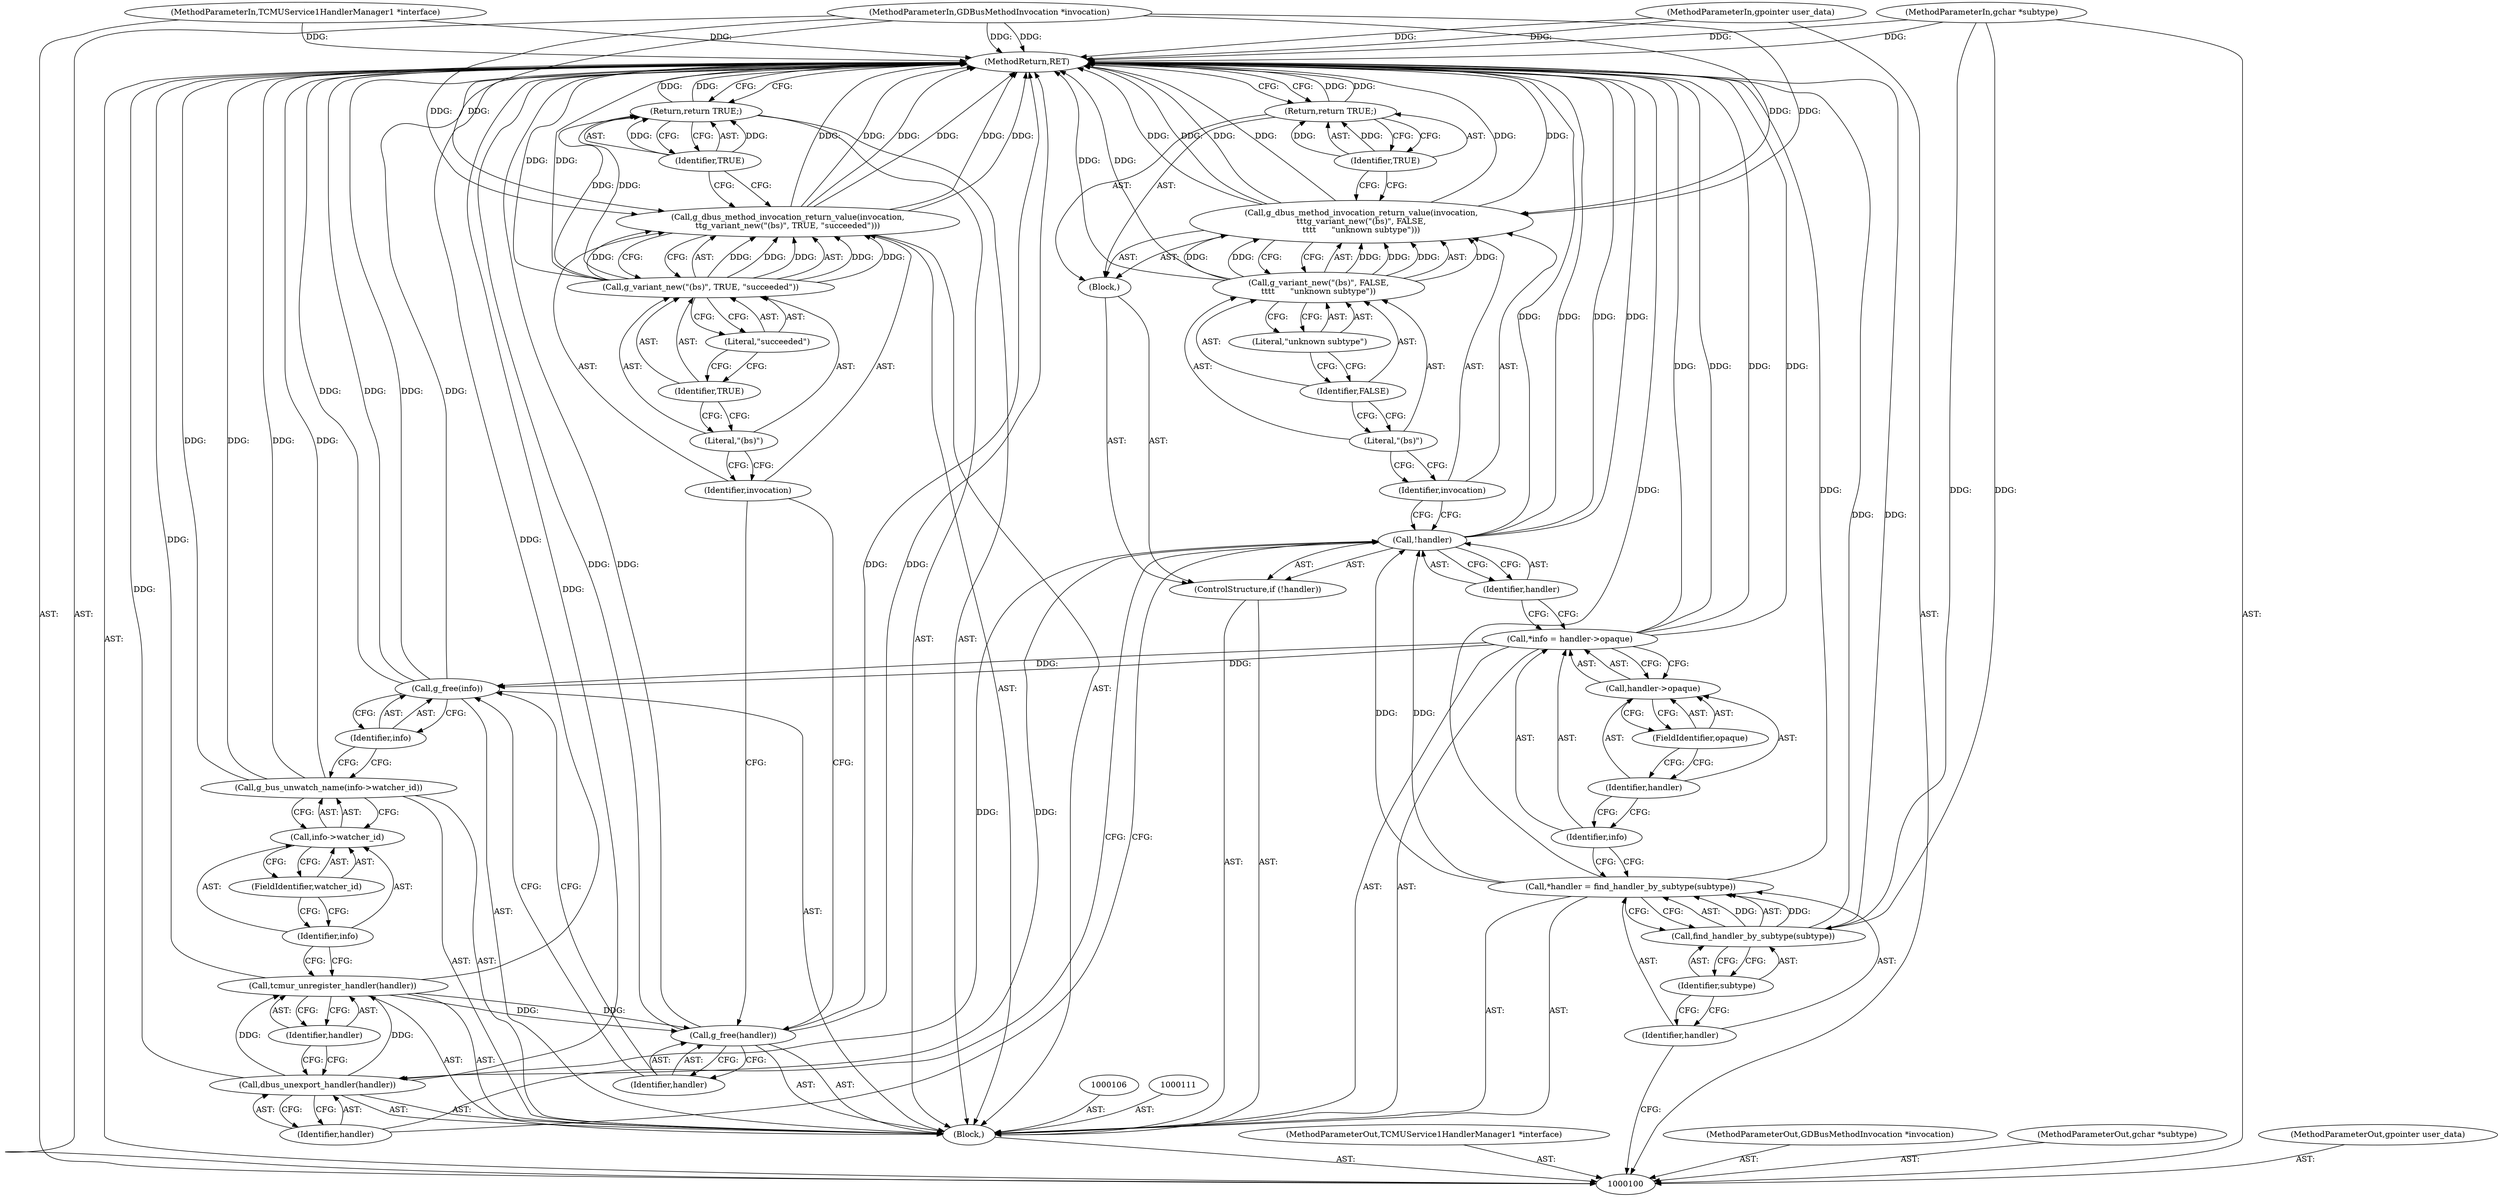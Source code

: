 digraph "1_tcmu-runner_e2d953050766ac538615a811c64b34358614edce" {
"1000149" [label="(MethodReturn,RET)"];
"1000101" [label="(MethodParameterIn,TCMUService1HandlerManager1 *interface)"];
"1000206" [label="(MethodParameterOut,TCMUService1HandlerManager1 *interface)"];
"1000121" [label="(Call,g_dbus_method_invocation_return_value(invocation,\n\t\t\tg_variant_new(\"(bs)\", FALSE,\n\t\t\t\t      \"unknown subtype\")))"];
"1000122" [label="(Identifier,invocation)"];
"1000124" [label="(Literal,\"(bs)\")"];
"1000125" [label="(Identifier,FALSE)"];
"1000123" [label="(Call,g_variant_new(\"(bs)\", FALSE,\n\t\t\t\t      \"unknown subtype\"))"];
"1000126" [label="(Literal,\"unknown subtype\")"];
"1000127" [label="(Return,return TRUE;)"];
"1000128" [label="(Identifier,TRUE)"];
"1000129" [label="(Call,dbus_unexport_handler(handler))"];
"1000130" [label="(Identifier,handler)"];
"1000131" [label="(Call,tcmur_unregister_handler(handler))"];
"1000132" [label="(Identifier,handler)"];
"1000133" [label="(Call,g_bus_unwatch_name(info->watcher_id))"];
"1000134" [label="(Call,info->watcher_id)"];
"1000135" [label="(Identifier,info)"];
"1000136" [label="(FieldIdentifier,watcher_id)"];
"1000137" [label="(Call,g_free(info))"];
"1000138" [label="(Identifier,info)"];
"1000139" [label="(Call,g_free(handler))"];
"1000140" [label="(Identifier,handler)"];
"1000102" [label="(MethodParameterIn,GDBusMethodInvocation *invocation)"];
"1000207" [label="(MethodParameterOut,GDBusMethodInvocation *invocation)"];
"1000141" [label="(Call,g_dbus_method_invocation_return_value(invocation,\n\t\tg_variant_new(\"(bs)\", TRUE, \"succeeded\")))"];
"1000142" [label="(Identifier,invocation)"];
"1000144" [label="(Literal,\"(bs)\")"];
"1000143" [label="(Call,g_variant_new(\"(bs)\", TRUE, \"succeeded\"))"];
"1000145" [label="(Identifier,TRUE)"];
"1000146" [label="(Literal,\"succeeded\")"];
"1000147" [label="(Return,return TRUE;)"];
"1000148" [label="(Identifier,TRUE)"];
"1000103" [label="(MethodParameterIn,gchar *subtype)"];
"1000208" [label="(MethodParameterOut,gchar *subtype)"];
"1000104" [label="(MethodParameterIn,gpointer user_data)"];
"1000209" [label="(MethodParameterOut,gpointer user_data)"];
"1000105" [label="(Block,)"];
"1000107" [label="(Call,*handler = find_handler_by_subtype(subtype))"];
"1000108" [label="(Identifier,handler)"];
"1000109" [label="(Call,find_handler_by_subtype(subtype))"];
"1000110" [label="(Identifier,subtype)"];
"1000112" [label="(Call,*info = handler->opaque)"];
"1000113" [label="(Identifier,info)"];
"1000114" [label="(Call,handler->opaque)"];
"1000115" [label="(Identifier,handler)"];
"1000116" [label="(FieldIdentifier,opaque)"];
"1000120" [label="(Block,)"];
"1000117" [label="(ControlStructure,if (!handler))"];
"1000118" [label="(Call,!handler)"];
"1000119" [label="(Identifier,handler)"];
"1000149" -> "1000100"  [label="AST: "];
"1000149" -> "1000127"  [label="CFG: "];
"1000149" -> "1000147"  [label="CFG: "];
"1000147" -> "1000149"  [label="DDG: "];
"1000127" -> "1000149"  [label="DDG: "];
"1000141" -> "1000149"  [label="DDG: "];
"1000141" -> "1000149"  [label="DDG: "];
"1000141" -> "1000149"  [label="DDG: "];
"1000123" -> "1000149"  [label="DDG: "];
"1000104" -> "1000149"  [label="DDG: "];
"1000112" -> "1000149"  [label="DDG: "];
"1000112" -> "1000149"  [label="DDG: "];
"1000139" -> "1000149"  [label="DDG: "];
"1000139" -> "1000149"  [label="DDG: "];
"1000121" -> "1000149"  [label="DDG: "];
"1000121" -> "1000149"  [label="DDG: "];
"1000121" -> "1000149"  [label="DDG: "];
"1000118" -> "1000149"  [label="DDG: "];
"1000118" -> "1000149"  [label="DDG: "];
"1000137" -> "1000149"  [label="DDG: "];
"1000137" -> "1000149"  [label="DDG: "];
"1000131" -> "1000149"  [label="DDG: "];
"1000129" -> "1000149"  [label="DDG: "];
"1000103" -> "1000149"  [label="DDG: "];
"1000133" -> "1000149"  [label="DDG: "];
"1000133" -> "1000149"  [label="DDG: "];
"1000102" -> "1000149"  [label="DDG: "];
"1000101" -> "1000149"  [label="DDG: "];
"1000109" -> "1000149"  [label="DDG: "];
"1000143" -> "1000149"  [label="DDG: "];
"1000107" -> "1000149"  [label="DDG: "];
"1000101" -> "1000100"  [label="AST: "];
"1000101" -> "1000149"  [label="DDG: "];
"1000206" -> "1000100"  [label="AST: "];
"1000121" -> "1000120"  [label="AST: "];
"1000121" -> "1000123"  [label="CFG: "];
"1000122" -> "1000121"  [label="AST: "];
"1000123" -> "1000121"  [label="AST: "];
"1000128" -> "1000121"  [label="CFG: "];
"1000121" -> "1000149"  [label="DDG: "];
"1000121" -> "1000149"  [label="DDG: "];
"1000121" -> "1000149"  [label="DDG: "];
"1000102" -> "1000121"  [label="DDG: "];
"1000123" -> "1000121"  [label="DDG: "];
"1000123" -> "1000121"  [label="DDG: "];
"1000123" -> "1000121"  [label="DDG: "];
"1000122" -> "1000121"  [label="AST: "];
"1000122" -> "1000118"  [label="CFG: "];
"1000124" -> "1000122"  [label="CFG: "];
"1000124" -> "1000123"  [label="AST: "];
"1000124" -> "1000122"  [label="CFG: "];
"1000125" -> "1000124"  [label="CFG: "];
"1000125" -> "1000123"  [label="AST: "];
"1000125" -> "1000124"  [label="CFG: "];
"1000126" -> "1000125"  [label="CFG: "];
"1000123" -> "1000121"  [label="AST: "];
"1000123" -> "1000126"  [label="CFG: "];
"1000124" -> "1000123"  [label="AST: "];
"1000125" -> "1000123"  [label="AST: "];
"1000126" -> "1000123"  [label="AST: "];
"1000121" -> "1000123"  [label="CFG: "];
"1000123" -> "1000149"  [label="DDG: "];
"1000123" -> "1000121"  [label="DDG: "];
"1000123" -> "1000121"  [label="DDG: "];
"1000123" -> "1000121"  [label="DDG: "];
"1000126" -> "1000123"  [label="AST: "];
"1000126" -> "1000125"  [label="CFG: "];
"1000123" -> "1000126"  [label="CFG: "];
"1000127" -> "1000120"  [label="AST: "];
"1000127" -> "1000128"  [label="CFG: "];
"1000128" -> "1000127"  [label="AST: "];
"1000149" -> "1000127"  [label="CFG: "];
"1000127" -> "1000149"  [label="DDG: "];
"1000128" -> "1000127"  [label="DDG: "];
"1000128" -> "1000127"  [label="AST: "];
"1000128" -> "1000121"  [label="CFG: "];
"1000127" -> "1000128"  [label="CFG: "];
"1000128" -> "1000127"  [label="DDG: "];
"1000129" -> "1000105"  [label="AST: "];
"1000129" -> "1000130"  [label="CFG: "];
"1000130" -> "1000129"  [label="AST: "];
"1000132" -> "1000129"  [label="CFG: "];
"1000129" -> "1000149"  [label="DDG: "];
"1000118" -> "1000129"  [label="DDG: "];
"1000129" -> "1000131"  [label="DDG: "];
"1000130" -> "1000129"  [label="AST: "];
"1000130" -> "1000118"  [label="CFG: "];
"1000129" -> "1000130"  [label="CFG: "];
"1000131" -> "1000105"  [label="AST: "];
"1000131" -> "1000132"  [label="CFG: "];
"1000132" -> "1000131"  [label="AST: "];
"1000135" -> "1000131"  [label="CFG: "];
"1000131" -> "1000149"  [label="DDG: "];
"1000129" -> "1000131"  [label="DDG: "];
"1000131" -> "1000139"  [label="DDG: "];
"1000132" -> "1000131"  [label="AST: "];
"1000132" -> "1000129"  [label="CFG: "];
"1000131" -> "1000132"  [label="CFG: "];
"1000133" -> "1000105"  [label="AST: "];
"1000133" -> "1000134"  [label="CFG: "];
"1000134" -> "1000133"  [label="AST: "];
"1000138" -> "1000133"  [label="CFG: "];
"1000133" -> "1000149"  [label="DDG: "];
"1000133" -> "1000149"  [label="DDG: "];
"1000134" -> "1000133"  [label="AST: "];
"1000134" -> "1000136"  [label="CFG: "];
"1000135" -> "1000134"  [label="AST: "];
"1000136" -> "1000134"  [label="AST: "];
"1000133" -> "1000134"  [label="CFG: "];
"1000135" -> "1000134"  [label="AST: "];
"1000135" -> "1000131"  [label="CFG: "];
"1000136" -> "1000135"  [label="CFG: "];
"1000136" -> "1000134"  [label="AST: "];
"1000136" -> "1000135"  [label="CFG: "];
"1000134" -> "1000136"  [label="CFG: "];
"1000137" -> "1000105"  [label="AST: "];
"1000137" -> "1000138"  [label="CFG: "];
"1000138" -> "1000137"  [label="AST: "];
"1000140" -> "1000137"  [label="CFG: "];
"1000137" -> "1000149"  [label="DDG: "];
"1000137" -> "1000149"  [label="DDG: "];
"1000112" -> "1000137"  [label="DDG: "];
"1000138" -> "1000137"  [label="AST: "];
"1000138" -> "1000133"  [label="CFG: "];
"1000137" -> "1000138"  [label="CFG: "];
"1000139" -> "1000105"  [label="AST: "];
"1000139" -> "1000140"  [label="CFG: "];
"1000140" -> "1000139"  [label="AST: "];
"1000142" -> "1000139"  [label="CFG: "];
"1000139" -> "1000149"  [label="DDG: "];
"1000139" -> "1000149"  [label="DDG: "];
"1000131" -> "1000139"  [label="DDG: "];
"1000140" -> "1000139"  [label="AST: "];
"1000140" -> "1000137"  [label="CFG: "];
"1000139" -> "1000140"  [label="CFG: "];
"1000102" -> "1000100"  [label="AST: "];
"1000102" -> "1000149"  [label="DDG: "];
"1000102" -> "1000121"  [label="DDG: "];
"1000102" -> "1000141"  [label="DDG: "];
"1000207" -> "1000100"  [label="AST: "];
"1000141" -> "1000105"  [label="AST: "];
"1000141" -> "1000143"  [label="CFG: "];
"1000142" -> "1000141"  [label="AST: "];
"1000143" -> "1000141"  [label="AST: "];
"1000148" -> "1000141"  [label="CFG: "];
"1000141" -> "1000149"  [label="DDG: "];
"1000141" -> "1000149"  [label="DDG: "];
"1000141" -> "1000149"  [label="DDG: "];
"1000102" -> "1000141"  [label="DDG: "];
"1000143" -> "1000141"  [label="DDG: "];
"1000143" -> "1000141"  [label="DDG: "];
"1000143" -> "1000141"  [label="DDG: "];
"1000142" -> "1000141"  [label="AST: "];
"1000142" -> "1000139"  [label="CFG: "];
"1000144" -> "1000142"  [label="CFG: "];
"1000144" -> "1000143"  [label="AST: "];
"1000144" -> "1000142"  [label="CFG: "];
"1000145" -> "1000144"  [label="CFG: "];
"1000143" -> "1000141"  [label="AST: "];
"1000143" -> "1000146"  [label="CFG: "];
"1000144" -> "1000143"  [label="AST: "];
"1000145" -> "1000143"  [label="AST: "];
"1000146" -> "1000143"  [label="AST: "];
"1000141" -> "1000143"  [label="CFG: "];
"1000143" -> "1000149"  [label="DDG: "];
"1000143" -> "1000141"  [label="DDG: "];
"1000143" -> "1000141"  [label="DDG: "];
"1000143" -> "1000141"  [label="DDG: "];
"1000143" -> "1000147"  [label="DDG: "];
"1000145" -> "1000143"  [label="AST: "];
"1000145" -> "1000144"  [label="CFG: "];
"1000146" -> "1000145"  [label="CFG: "];
"1000146" -> "1000143"  [label="AST: "];
"1000146" -> "1000145"  [label="CFG: "];
"1000143" -> "1000146"  [label="CFG: "];
"1000147" -> "1000105"  [label="AST: "];
"1000147" -> "1000148"  [label="CFG: "];
"1000148" -> "1000147"  [label="AST: "];
"1000149" -> "1000147"  [label="CFG: "];
"1000147" -> "1000149"  [label="DDG: "];
"1000148" -> "1000147"  [label="DDG: "];
"1000143" -> "1000147"  [label="DDG: "];
"1000148" -> "1000147"  [label="AST: "];
"1000148" -> "1000141"  [label="CFG: "];
"1000147" -> "1000148"  [label="CFG: "];
"1000148" -> "1000147"  [label="DDG: "];
"1000103" -> "1000100"  [label="AST: "];
"1000103" -> "1000149"  [label="DDG: "];
"1000103" -> "1000109"  [label="DDG: "];
"1000208" -> "1000100"  [label="AST: "];
"1000104" -> "1000100"  [label="AST: "];
"1000104" -> "1000149"  [label="DDG: "];
"1000209" -> "1000100"  [label="AST: "];
"1000105" -> "1000100"  [label="AST: "];
"1000106" -> "1000105"  [label="AST: "];
"1000107" -> "1000105"  [label="AST: "];
"1000111" -> "1000105"  [label="AST: "];
"1000112" -> "1000105"  [label="AST: "];
"1000117" -> "1000105"  [label="AST: "];
"1000129" -> "1000105"  [label="AST: "];
"1000131" -> "1000105"  [label="AST: "];
"1000133" -> "1000105"  [label="AST: "];
"1000137" -> "1000105"  [label="AST: "];
"1000139" -> "1000105"  [label="AST: "];
"1000141" -> "1000105"  [label="AST: "];
"1000147" -> "1000105"  [label="AST: "];
"1000107" -> "1000105"  [label="AST: "];
"1000107" -> "1000109"  [label="CFG: "];
"1000108" -> "1000107"  [label="AST: "];
"1000109" -> "1000107"  [label="AST: "];
"1000113" -> "1000107"  [label="CFG: "];
"1000107" -> "1000149"  [label="DDG: "];
"1000109" -> "1000107"  [label="DDG: "];
"1000107" -> "1000118"  [label="DDG: "];
"1000108" -> "1000107"  [label="AST: "];
"1000108" -> "1000100"  [label="CFG: "];
"1000110" -> "1000108"  [label="CFG: "];
"1000109" -> "1000107"  [label="AST: "];
"1000109" -> "1000110"  [label="CFG: "];
"1000110" -> "1000109"  [label="AST: "];
"1000107" -> "1000109"  [label="CFG: "];
"1000109" -> "1000149"  [label="DDG: "];
"1000109" -> "1000107"  [label="DDG: "];
"1000103" -> "1000109"  [label="DDG: "];
"1000110" -> "1000109"  [label="AST: "];
"1000110" -> "1000108"  [label="CFG: "];
"1000109" -> "1000110"  [label="CFG: "];
"1000112" -> "1000105"  [label="AST: "];
"1000112" -> "1000114"  [label="CFG: "];
"1000113" -> "1000112"  [label="AST: "];
"1000114" -> "1000112"  [label="AST: "];
"1000119" -> "1000112"  [label="CFG: "];
"1000112" -> "1000149"  [label="DDG: "];
"1000112" -> "1000149"  [label="DDG: "];
"1000112" -> "1000137"  [label="DDG: "];
"1000113" -> "1000112"  [label="AST: "];
"1000113" -> "1000107"  [label="CFG: "];
"1000115" -> "1000113"  [label="CFG: "];
"1000114" -> "1000112"  [label="AST: "];
"1000114" -> "1000116"  [label="CFG: "];
"1000115" -> "1000114"  [label="AST: "];
"1000116" -> "1000114"  [label="AST: "];
"1000112" -> "1000114"  [label="CFG: "];
"1000115" -> "1000114"  [label="AST: "];
"1000115" -> "1000113"  [label="CFG: "];
"1000116" -> "1000115"  [label="CFG: "];
"1000116" -> "1000114"  [label="AST: "];
"1000116" -> "1000115"  [label="CFG: "];
"1000114" -> "1000116"  [label="CFG: "];
"1000120" -> "1000117"  [label="AST: "];
"1000121" -> "1000120"  [label="AST: "];
"1000127" -> "1000120"  [label="AST: "];
"1000117" -> "1000105"  [label="AST: "];
"1000118" -> "1000117"  [label="AST: "];
"1000120" -> "1000117"  [label="AST: "];
"1000118" -> "1000117"  [label="AST: "];
"1000118" -> "1000119"  [label="CFG: "];
"1000119" -> "1000118"  [label="AST: "];
"1000122" -> "1000118"  [label="CFG: "];
"1000130" -> "1000118"  [label="CFG: "];
"1000118" -> "1000149"  [label="DDG: "];
"1000118" -> "1000149"  [label="DDG: "];
"1000107" -> "1000118"  [label="DDG: "];
"1000118" -> "1000129"  [label="DDG: "];
"1000119" -> "1000118"  [label="AST: "];
"1000119" -> "1000112"  [label="CFG: "];
"1000118" -> "1000119"  [label="CFG: "];
}
